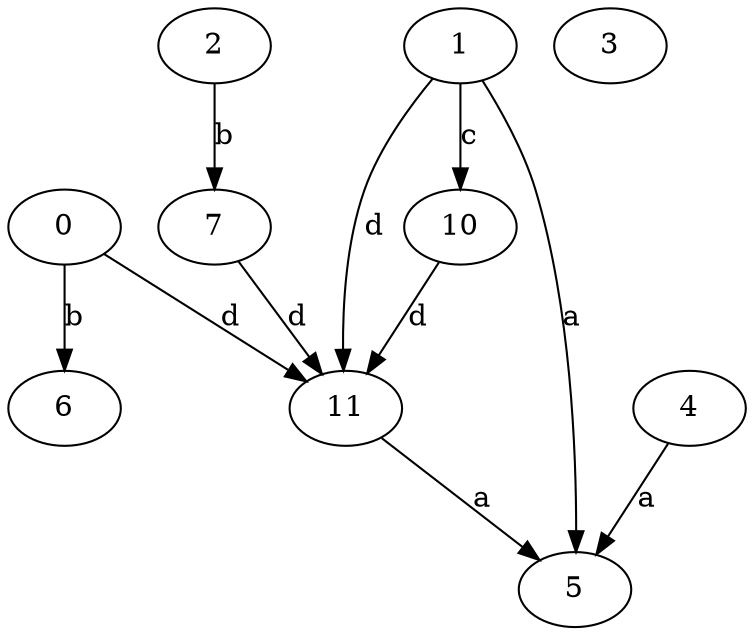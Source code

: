 strict digraph  {
0;
1;
4;
5;
6;
7;
2;
3;
10;
11;
0 -> 6  [label=b];
0 -> 11  [label=d];
1 -> 5  [label=a];
1 -> 10  [label=c];
1 -> 11  [label=d];
4 -> 5  [label=a];
7 -> 11  [label=d];
2 -> 7  [label=b];
10 -> 11  [label=d];
11 -> 5  [label=a];
}
